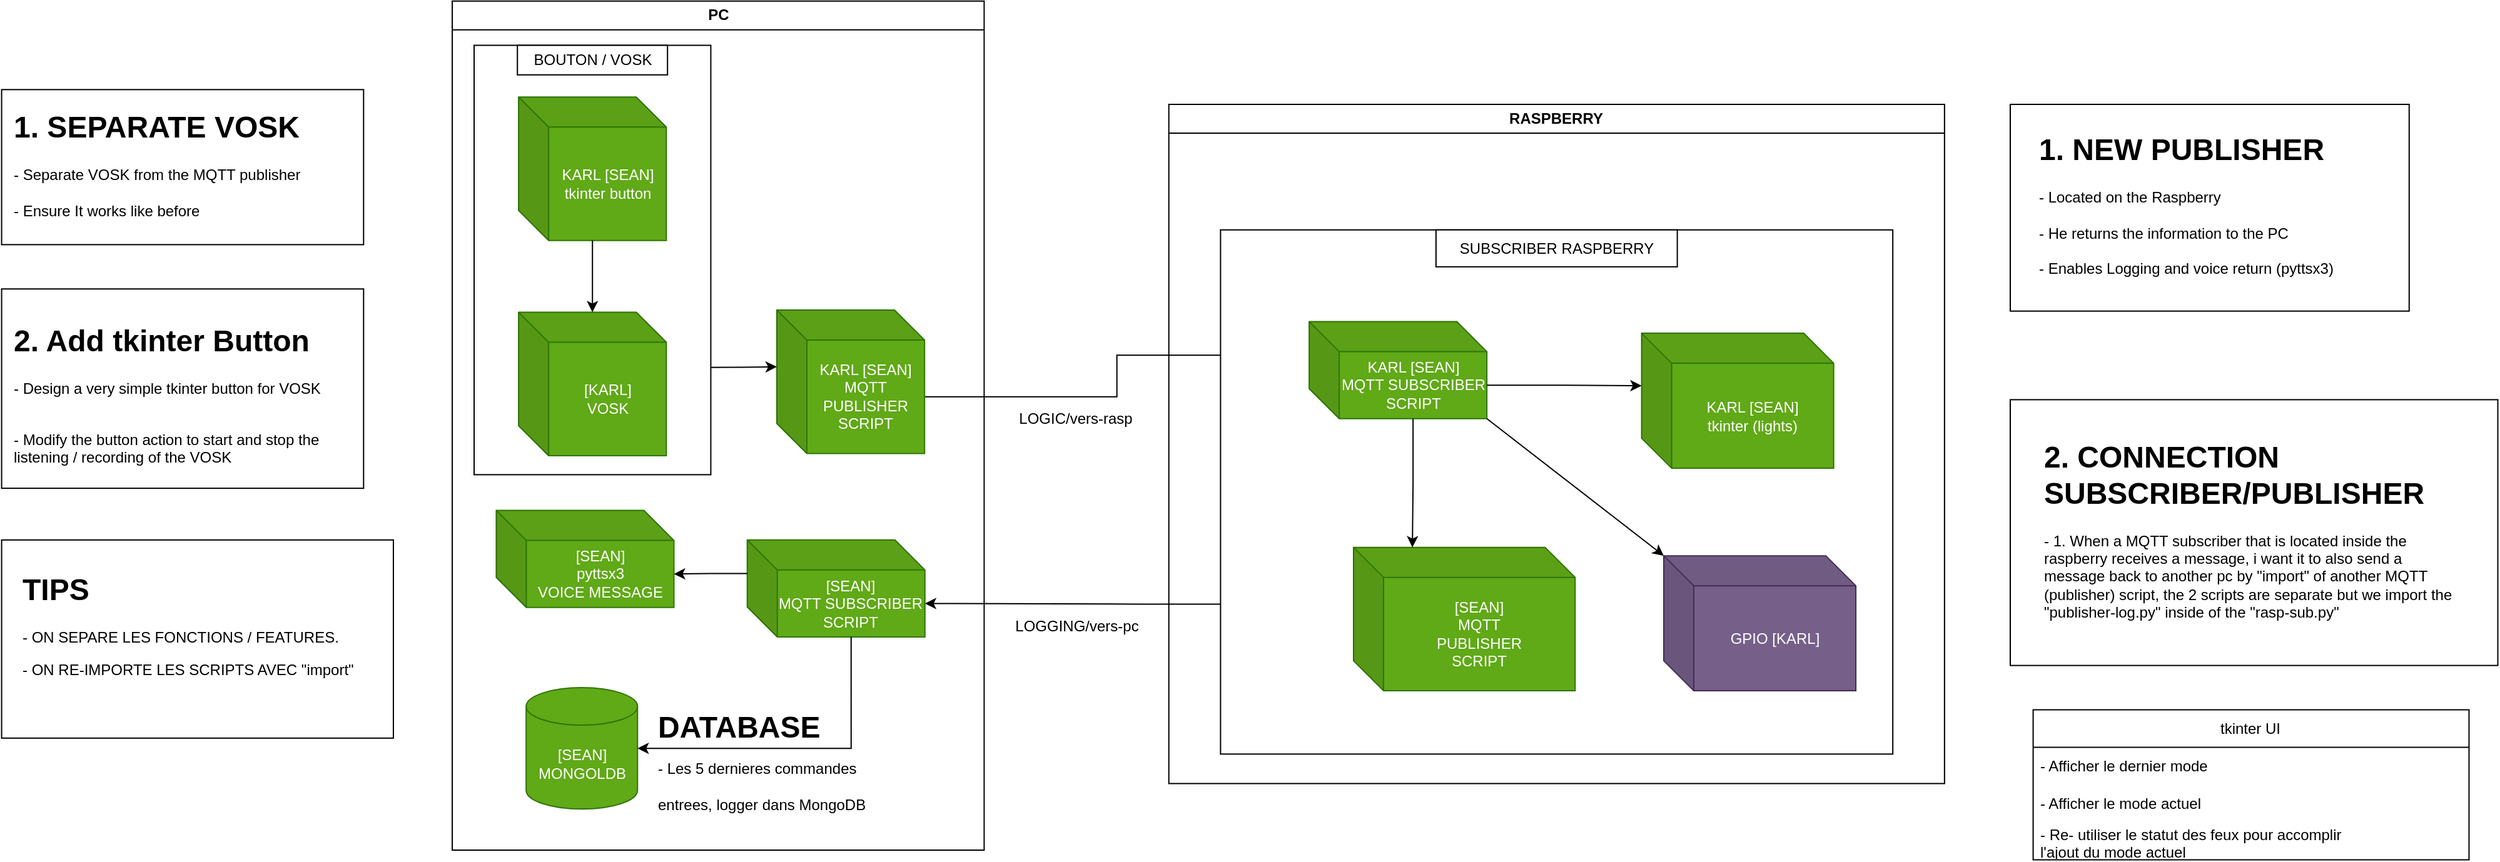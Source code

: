 <mxfile version="24.2.5" type="device">
  <diagram id="C5RBs43oDa-KdzZeNtuy" name="Page-1">
    <mxGraphModel dx="3443" dy="1555" grid="1" gridSize="5.905" guides="1" tooltips="1" connect="1" arrows="1" fold="1" page="1" pageScale="1" pageWidth="850" pageHeight="850" math="0" shadow="0">
      <root>
        <mxCell id="WIyWlLk6GJQsqaUBKTNV-0" />
        <mxCell id="WIyWlLk6GJQsqaUBKTNV-1" parent="WIyWlLk6GJQsqaUBKTNV-0" />
        <mxCell id="hmgnK0DbzaivIdMZ3h7j-31" value="" style="group" parent="WIyWlLk6GJQsqaUBKTNV-1" vertex="1" connectable="0">
          <mxGeometry x="472.45" y="330.71" width="112.2" height="30" as="geometry" />
        </mxCell>
        <mxCell id="hmgnK0DbzaivIdMZ3h7j-28" value="LOGIC/vers-rasp" style="text;html=1;align=center;verticalAlign=middle;whiteSpace=wrap;rounded=0;" parent="hmgnK0DbzaivIdMZ3h7j-31" vertex="1">
          <mxGeometry width="112.2" height="30" as="geometry" />
        </mxCell>
        <mxCell id="DlGmfW5MKYUiyRpJDy4_-11" style="edgeStyle=orthogonalEdgeStyle;rounded=0;orthogonalLoop=1;jettySize=auto;html=1;exitX=0;exitY=0;exitDx=0;exitDy=45.37;exitPerimeter=0;entryX=0;entryY=0;entryDx=142.034;entryDy=50.809;entryPerimeter=0;" parent="WIyWlLk6GJQsqaUBKTNV-1" source="DlGmfW5MKYUiyRpJDy4_-10" target="DlGmfW5MKYUiyRpJDy4_-8" edge="1">
          <mxGeometry relative="1" as="geometry" />
        </mxCell>
        <mxCell id="DlGmfW5MKYUiyRpJDy4_-17" value="" style="group" parent="WIyWlLk6GJQsqaUBKTNV-1" vertex="1" connectable="0">
          <mxGeometry x="460.63" y="496.9" width="135.83" height="30" as="geometry" />
        </mxCell>
        <mxCell id="DlGmfW5MKYUiyRpJDy4_-18" value="LOGGING/vers-pc" style="text;html=1;align=center;verticalAlign=middle;whiteSpace=wrap;rounded=0;" parent="DlGmfW5MKYUiyRpJDy4_-17" vertex="1">
          <mxGeometry width="135.83" height="30" as="geometry" />
        </mxCell>
        <mxCell id="DlGmfW5MKYUiyRpJDy4_-24" style="edgeStyle=orthogonalEdgeStyle;rounded=0;orthogonalLoop=1;jettySize=auto;html=1;exitX=0;exitY=0;exitDx=118.11;exitDy=69.37;exitPerimeter=0;entryX=0;entryY=0;entryDx=0;entryDy=26.809;entryPerimeter=0;" parent="WIyWlLk6GJQsqaUBKTNV-1" source="hmgnK0DbzaivIdMZ3h7j-9" target="hmgnK0DbzaivIdMZ3h7j-11" edge="1">
          <mxGeometry relative="1" as="geometry" />
        </mxCell>
        <mxCell id="U3eGdaipP0VV8Fm8FsTq-3" value="" style="group" vertex="1" connectable="0" parent="WIyWlLk6GJQsqaUBKTNV-1">
          <mxGeometry x="-330.71" y="82.68" width="289.37" height="124.01" as="geometry" />
        </mxCell>
        <mxCell id="U3eGdaipP0VV8Fm8FsTq-2" value="" style="rounded=0;whiteSpace=wrap;html=1;" vertex="1" parent="U3eGdaipP0VV8Fm8FsTq-3">
          <mxGeometry width="289.37" height="124.01" as="geometry" />
        </mxCell>
        <mxCell id="U3eGdaipP0VV8Fm8FsTq-1" value="&lt;h1 style=&quot;margin-top: 0px;&quot;&gt;&lt;span style=&quot;background-color: initial;&quot;&gt;1. SEPARATE VOSK&lt;/span&gt;&lt;br&gt;&lt;/h1&gt;&lt;div&gt;&lt;span style=&quot;background-color: initial;&quot;&gt;- Separate VOSK from the MQTT publisher&lt;/span&gt;&lt;/div&gt;&lt;div&gt;&lt;span style=&quot;background-color: initial;&quot;&gt;&lt;br&gt;- Ensure It works like before&lt;/span&gt;&lt;/div&gt;" style="text;html=1;whiteSpace=wrap;overflow=hidden;rounded=0;" vertex="1" parent="U3eGdaipP0VV8Fm8FsTq-3">
          <mxGeometry x="7.44" y="8.86" width="274.49" height="106.3" as="geometry" />
        </mxCell>
        <mxCell id="U3eGdaipP0VV8Fm8FsTq-4" value="" style="group" vertex="1" connectable="0" parent="WIyWlLk6GJQsqaUBKTNV-1">
          <mxGeometry x="-330.71" y="242.13" width="289.37" height="159.44" as="geometry" />
        </mxCell>
        <mxCell id="U3eGdaipP0VV8Fm8FsTq-5" value="" style="rounded=0;whiteSpace=wrap;html=1;" vertex="1" parent="U3eGdaipP0VV8Fm8FsTq-4">
          <mxGeometry width="289.37" height="159.44" as="geometry" />
        </mxCell>
        <mxCell id="U3eGdaipP0VV8Fm8FsTq-0" value="&lt;h1 style=&quot;margin-top: 0px;&quot;&gt;2. Add tkinter Button&lt;/h1&gt;&lt;p&gt;- Design a very simple tkinter button for VOSK&lt;/p&gt;&lt;p&gt;&lt;br&gt;- Modify the button action to start and stop the listening / recording of the VOSK&lt;/p&gt;" style="text;html=1;whiteSpace=wrap;overflow=hidden;rounded=0;" vertex="1" parent="U3eGdaipP0VV8Fm8FsTq-4">
          <mxGeometry x="7.44" y="20.87" width="274.49" height="117.699" as="geometry" />
        </mxCell>
        <mxCell id="U3eGdaipP0VV8Fm8FsTq-19" value="" style="group" vertex="1" connectable="0" parent="WIyWlLk6GJQsqaUBKTNV-1">
          <mxGeometry x="-330.71" y="442.91" width="313.19" height="158.5" as="geometry" />
        </mxCell>
        <mxCell id="U3eGdaipP0VV8Fm8FsTq-17" value="" style="rounded=0;whiteSpace=wrap;html=1;" vertex="1" parent="U3eGdaipP0VV8Fm8FsTq-19">
          <mxGeometry width="313.19" height="158.5" as="geometry" />
        </mxCell>
        <mxCell id="U3eGdaipP0VV8Fm8FsTq-15" value="&lt;h1 style=&quot;margin-top: 0px;&quot;&gt;TIPS&lt;/h1&gt;&lt;p&gt;- ON SEPARE LES FONCTIONS / FEATURES.&lt;/p&gt;&lt;p&gt;- ON RE-IMPORTE LES SCRIPTS AVEC &quot;import&quot;&lt;/p&gt;" style="text;html=1;whiteSpace=wrap;overflow=hidden;rounded=0;" vertex="1" parent="U3eGdaipP0VV8Fm8FsTq-19">
          <mxGeometry x="14.86" y="19.25" width="283.47" height="120" as="geometry" />
        </mxCell>
        <mxCell id="U3eGdaipP0VV8Fm8FsTq-20" value="" style="group" vertex="1" connectable="0" parent="WIyWlLk6GJQsqaUBKTNV-1">
          <mxGeometry x="602.36" y="94.49" width="620.08" height="543.3" as="geometry" />
        </mxCell>
        <mxCell id="DlGmfW5MKYUiyRpJDy4_-25" value="" style="rounded=0;whiteSpace=wrap;html=1;container=0;" parent="U3eGdaipP0VV8Fm8FsTq-20" vertex="1">
          <mxGeometry x="41.34" y="100.39" width="537.4" height="419.29" as="geometry" />
        </mxCell>
        <mxCell id="hmgnK0DbzaivIdMZ3h7j-15" value="RASPBERRY" style="swimlane;whiteSpace=wrap;html=1;container=0;" parent="U3eGdaipP0VV8Fm8FsTq-20" vertex="1">
          <mxGeometry width="620.08" height="543.3" as="geometry" />
        </mxCell>
        <mxCell id="DlGmfW5MKYUiyRpJDy4_-10" value="[SEAN]&lt;br&gt;MQTT&lt;div&gt;PUBLISHER&lt;br&gt;SCRIPT&lt;/div&gt;" style="shape=cube;whiteSpace=wrap;html=1;boundedLbl=1;backgroundOutline=1;darkOpacity=0.05;darkOpacity2=0.1;size=24;container=0;fillColor=#60a917;fontColor=#ffffff;strokeColor=#2D7600;" parent="hmgnK0DbzaivIdMZ3h7j-15" vertex="1">
          <mxGeometry x="147.64" y="354.33" width="177.16" height="114.74" as="geometry" />
        </mxCell>
        <mxCell id="DlGmfW5MKYUiyRpJDy4_-32" value="GPIO [KARL]" style="shape=cube;whiteSpace=wrap;html=1;boundedLbl=1;backgroundOutline=1;darkOpacity=0.05;darkOpacity2=0.1;size=24;fillColor=#76608a;fontColor=#ffffff;strokeColor=#432D57;container=0;" parent="hmgnK0DbzaivIdMZ3h7j-15" vertex="1">
          <mxGeometry x="395.665" y="361.075" width="153.54" height="107.99" as="geometry" />
        </mxCell>
        <mxCell id="hmgnK0DbzaivIdMZ3h7j-26" value="KARL [SEAN]&lt;br&gt;tkinter (lights)" style="shape=cube;whiteSpace=wrap;html=1;boundedLbl=1;backgroundOutline=1;darkOpacity=0.05;darkOpacity2=0.1;size=24;fillColor=#60a917;fontColor=#ffffff;strokeColor=#2D7600;container=0;" parent="U3eGdaipP0VV8Fm8FsTq-20" vertex="1">
          <mxGeometry x="377.95" y="183.07" width="153.54" height="107.99" as="geometry" />
        </mxCell>
        <mxCell id="hmgnK0DbzaivIdMZ3h7j-11" value="KARL [SEAN]&lt;br&gt;MQTT SUBSCRIBER&lt;br&gt;SCRIPT" style="shape=cube;whiteSpace=wrap;html=1;boundedLbl=1;backgroundOutline=1;darkOpacity=0.05;darkOpacity2=0.1;size=24;fillColor=#60a917;fontColor=#ffffff;strokeColor=#2D7600;container=0;" parent="U3eGdaipP0VV8Fm8FsTq-20" vertex="1">
          <mxGeometry x="112.207" y="173.791" width="142.034" height="77.618" as="geometry" />
        </mxCell>
        <mxCell id="DlGmfW5MKYUiyRpJDy4_-27" style="edgeStyle=orthogonalEdgeStyle;rounded=0;orthogonalLoop=1;jettySize=auto;html=1;exitX=0;exitY=0;exitDx=142.034;exitDy=50.809;exitPerimeter=0;entryX=0;entryY=0;entryDx=0;entryDy=41.995;entryPerimeter=0;" parent="U3eGdaipP0VV8Fm8FsTq-20" source="hmgnK0DbzaivIdMZ3h7j-11" target="hmgnK0DbzaivIdMZ3h7j-26" edge="1">
          <mxGeometry relative="1" as="geometry" />
        </mxCell>
        <mxCell id="DlGmfW5MKYUiyRpJDy4_-29" style="edgeStyle=orthogonalEdgeStyle;rounded=0;orthogonalLoop=1;jettySize=auto;html=1;exitX=0;exitY=0;exitDx=83.017;exitDy=77.618;exitPerimeter=0;entryX=0;entryY=0;entryDx=47.055;entryDy=0;entryPerimeter=0;" parent="U3eGdaipP0VV8Fm8FsTq-20" source="hmgnK0DbzaivIdMZ3h7j-11" target="DlGmfW5MKYUiyRpJDy4_-10" edge="1">
          <mxGeometry relative="1" as="geometry" />
        </mxCell>
        <mxCell id="DlGmfW5MKYUiyRpJDy4_-34" style="rounded=0;orthogonalLoop=1;jettySize=auto;html=1;exitX=1;exitY=1;exitDx=0;exitDy=0;exitPerimeter=0;entryX=0;entryY=0;entryDx=0;entryDy=0;entryPerimeter=0;" parent="U3eGdaipP0VV8Fm8FsTq-20" source="hmgnK0DbzaivIdMZ3h7j-11" target="DlGmfW5MKYUiyRpJDy4_-32" edge="1">
          <mxGeometry relative="1" as="geometry" />
        </mxCell>
        <mxCell id="U3eGdaipP0VV8Fm8FsTq-10" value="SUBSCRIBER RASPBERRY" style="rounded=0;whiteSpace=wrap;html=1;container=0;" vertex="1" parent="U3eGdaipP0VV8Fm8FsTq-20">
          <mxGeometry x="213.6" y="100.39" width="192.87" height="29.53" as="geometry" />
        </mxCell>
        <mxCell id="U3eGdaipP0VV8Fm8FsTq-21" value="" style="group" vertex="1" connectable="0" parent="WIyWlLk6GJQsqaUBKTNV-1">
          <mxGeometry x="29.53" y="11.82" width="425.2" height="679.12" as="geometry" />
        </mxCell>
        <mxCell id="hmgnK0DbzaivIdMZ3h7j-12" value="PC" style="swimlane;whiteSpace=wrap;html=1;startSize=23;container=0;" parent="U3eGdaipP0VV8Fm8FsTq-21" vertex="1">
          <mxGeometry width="425.2" height="679.12" as="geometry" />
        </mxCell>
        <mxCell id="hmgnK0DbzaivIdMZ3h7j-9" value="KARL [SEAN]&lt;br&gt;MQTT&lt;div&gt;PUBLISHER&lt;br&gt;SCRIPT&lt;/div&gt;" style="shape=cube;whiteSpace=wrap;html=1;boundedLbl=1;backgroundOutline=1;darkOpacity=0.05;darkOpacity2=0.1;size=24;container=0;fillColor=#60a917;fontColor=#ffffff;strokeColor=#2D7600;" parent="U3eGdaipP0VV8Fm8FsTq-21" vertex="1">
          <mxGeometry x="259.466" y="247.184" width="118.11" height="114.739" as="geometry" />
        </mxCell>
        <mxCell id="DlGmfW5MKYUiyRpJDy4_-8" value="[SEAN]&lt;br&gt;MQTT SUBSCRIBER&lt;br&gt;SCRIPT" style="shape=cube;whiteSpace=wrap;html=1;boundedLbl=1;backgroundOutline=1;darkOpacity=0.05;darkOpacity2=0.1;size=24;fillColor=#60a917;strokeColor=#2D7600;fontColor=#ffffff;container=0;" parent="U3eGdaipP0VV8Fm8FsTq-21" vertex="1">
          <mxGeometry x="235.833" y="431.096" width="142.034" height="77.618" as="geometry" />
        </mxCell>
        <mxCell id="DlGmfW5MKYUiyRpJDy4_-12" value="[SEAN]&lt;br&gt;pyttsx3&lt;br&gt;VOICE MESSAGE" style="shape=cube;whiteSpace=wrap;html=1;boundedLbl=1;backgroundOutline=1;darkOpacity=0.05;darkOpacity2=0.1;size=24;fillColor=#60a917;strokeColor=#2D7600;container=0;fontColor=#ffffff;" parent="U3eGdaipP0VV8Fm8FsTq-21" vertex="1">
          <mxGeometry x="35.188" y="407.467" width="142.034" height="77.618" as="geometry" />
        </mxCell>
        <mxCell id="DlGmfW5MKYUiyRpJDy4_-13" style="edgeStyle=orthogonalEdgeStyle;rounded=0;orthogonalLoop=1;jettySize=auto;html=1;exitX=0;exitY=0;exitDx=0;exitDy=26.809;exitPerimeter=0;entryX=0;entryY=0;entryDx=142.034;entryDy=50.809;entryPerimeter=0;" parent="U3eGdaipP0VV8Fm8FsTq-21" source="DlGmfW5MKYUiyRpJDy4_-8" target="DlGmfW5MKYUiyRpJDy4_-12" edge="1">
          <mxGeometry relative="1" as="geometry" />
        </mxCell>
        <mxCell id="DlGmfW5MKYUiyRpJDy4_-16" style="edgeStyle=orthogonalEdgeStyle;rounded=0;orthogonalLoop=1;jettySize=auto;html=1;exitX=0;exitY=0;exitDx=83.017;exitDy=77.618;exitPerimeter=0;entryX=1;entryY=0.5;entryDx=0;entryDy=0;entryPerimeter=0;" parent="U3eGdaipP0VV8Fm8FsTq-21" source="DlGmfW5MKYUiyRpJDy4_-8" target="hmgnK0DbzaivIdMZ3h7j-17" edge="1">
          <mxGeometry relative="1" as="geometry" />
        </mxCell>
        <mxCell id="DlGmfW5MKYUiyRpJDy4_-23" value="" style="rounded=0;whiteSpace=wrap;html=1;container=0;" parent="U3eGdaipP0VV8Fm8FsTq-21" vertex="1">
          <mxGeometry x="17.47" y="35.43" width="189.22" height="343.45" as="geometry" />
        </mxCell>
        <mxCell id="hmgnK0DbzaivIdMZ3h7j-8" value="[KARL]&lt;br&gt;VOSK" style="shape=cube;whiteSpace=wrap;html=1;boundedLbl=1;backgroundOutline=1;darkOpacity=0.05;darkOpacity2=0.1;size=24;container=0;fillColor=#60a917;fontColor=#ffffff;strokeColor=#2D7600;" parent="U3eGdaipP0VV8Fm8FsTq-21" vertex="1">
          <mxGeometry x="53.02" y="248.944" width="118.11" height="114.739" as="geometry" />
        </mxCell>
        <mxCell id="hmgnK0DbzaivIdMZ3h7j-22" value="KARL [SEAN]&lt;br&gt;tkinter button" style="shape=cube;whiteSpace=wrap;html=1;boundedLbl=1;backgroundOutline=1;darkOpacity=0.05;darkOpacity2=0.1;size=24;container=0;fillColor=#60a917;fontColor=#ffffff;strokeColor=#2D7600;" parent="U3eGdaipP0VV8Fm8FsTq-21" vertex="1">
          <mxGeometry x="53.021" y="76.766" width="118.11" height="114.739" as="geometry" />
        </mxCell>
        <mxCell id="DlGmfW5MKYUiyRpJDy4_-14" value="" style="edgeStyle=orthogonalEdgeStyle;rounded=0;orthogonalLoop=1;jettySize=auto;html=1;" parent="U3eGdaipP0VV8Fm8FsTq-21" source="hmgnK0DbzaivIdMZ3h7j-22" target="hmgnK0DbzaivIdMZ3h7j-8" edge="1">
          <mxGeometry relative="1" as="geometry" />
        </mxCell>
        <mxCell id="U3eGdaipP0VV8Fm8FsTq-12" style="edgeStyle=orthogonalEdgeStyle;rounded=0;orthogonalLoop=1;jettySize=auto;html=1;exitX=1;exitY=0.75;exitDx=0;exitDy=0;entryX=0;entryY=0;entryDx=0;entryDy=45.37;entryPerimeter=0;" edge="1" parent="U3eGdaipP0VV8Fm8FsTq-21" source="DlGmfW5MKYUiyRpJDy4_-23" target="hmgnK0DbzaivIdMZ3h7j-9">
          <mxGeometry relative="1" as="geometry" />
        </mxCell>
        <mxCell id="U3eGdaipP0VV8Fm8FsTq-13" value="BOUTON / VOSK" style="rounded=0;whiteSpace=wrap;html=1;container=0;" vertex="1" parent="U3eGdaipP0VV8Fm8FsTq-21">
          <mxGeometry x="52.08" y="35.43" width="120" height="23.63" as="geometry" />
        </mxCell>
        <mxCell id="hmgnK0DbzaivIdMZ3h7j-17" value="[SEAN]&lt;br&gt;MONGOLDB" style="shape=cylinder3;whiteSpace=wrap;html=1;boundedLbl=1;backgroundOutline=1;size=15;fillColor=#60a917;fontColor=#ffffff;strokeColor=#2D7600;container=0;" parent="U3eGdaipP0VV8Fm8FsTq-21" vertex="1">
          <mxGeometry x="59.05" y="549.207" width="89.05" height="97.144" as="geometry" />
        </mxCell>
        <mxCell id="hmgnK0DbzaivIdMZ3h7j-32" value="&lt;h1 style=&quot;margin-top: 0px;&quot;&gt;&lt;span style=&quot;background-color: initial;&quot;&gt;DATABASE&lt;span style=&quot;font-size: 12px; font-weight: 400;&quot;&gt;&lt;br&gt;&lt;/span&gt;&lt;/span&gt;&lt;span style=&quot;font-size: 12px; font-weight: 400;&quot;&gt;- Les 5 dernieres commandes entrees, logger dans MongoDB&lt;/span&gt;&lt;/h1&gt;" style="text;html=1;whiteSpace=wrap;overflow=hidden;rounded=0;container=0;" parent="U3eGdaipP0VV8Fm8FsTq-21" vertex="1">
          <mxGeometry x="162.48" y="560.16" width="183.07" height="106.29" as="geometry" />
        </mxCell>
        <mxCell id="U3eGdaipP0VV8Fm8FsTq-23" value="" style="group" vertex="1" connectable="0" parent="WIyWlLk6GJQsqaUBKTNV-1">
          <mxGeometry x="1275" y="330.71" width="389.76" height="212.6" as="geometry" />
        </mxCell>
        <mxCell id="U3eGdaipP0VV8Fm8FsTq-24" value="" style="rounded=0;whiteSpace=wrap;html=1;" vertex="1" parent="U3eGdaipP0VV8Fm8FsTq-23">
          <mxGeometry width="389.76" height="212.6" as="geometry" />
        </mxCell>
        <mxCell id="U3eGdaipP0VV8Fm8FsTq-25" value="&lt;h1 style=&quot;margin-top: 0px;&quot;&gt;&lt;span style=&quot;background-color: initial;&quot;&gt;2. CONNECTION SUBSCRIBER/PUBLISHER&lt;/span&gt;&lt;br&gt;&lt;/h1&gt;&lt;div&gt;- 1. When a MQTT subscriber that is located inside the raspberry receives a message, i want it to also send a message back to another pc by &quot;import&quot; of another MQTT (publisher) script, the 2 scripts are separate but we import the &quot;publisher-log.py&quot; inside of the &quot;rasp-sub.py&quot;&lt;/div&gt;" style="text;html=1;whiteSpace=wrap;overflow=hidden;rounded=0;" vertex="1" parent="U3eGdaipP0VV8Fm8FsTq-23">
          <mxGeometry x="25.251" y="25.64" width="339.245" height="161.32" as="geometry" />
        </mxCell>
        <mxCell id="U3eGdaipP0VV8Fm8FsTq-27" value="tkinter UI" style="swimlane;fontStyle=0;childLayout=stackLayout;horizontal=1;startSize=30;horizontalStack=0;resizeParent=1;resizeParentMax=0;resizeLast=0;collapsible=1;marginBottom=0;whiteSpace=wrap;html=1;" vertex="1" parent="WIyWlLk6GJQsqaUBKTNV-1">
          <mxGeometry x="1293.3" y="578.74" width="348.43" height="120" as="geometry" />
        </mxCell>
        <mxCell id="U3eGdaipP0VV8Fm8FsTq-28" value="- Afficher le dernier mode" style="text;strokeColor=none;fillColor=none;align=left;verticalAlign=middle;spacingLeft=4;spacingRight=4;overflow=hidden;points=[[0,0.5],[1,0.5]];portConstraint=eastwest;rotatable=0;whiteSpace=wrap;html=1;" vertex="1" parent="U3eGdaipP0VV8Fm8FsTq-27">
          <mxGeometry y="30" width="348.43" height="30" as="geometry" />
        </mxCell>
        <mxCell id="U3eGdaipP0VV8Fm8FsTq-30" value="- Afficher le mode actuel" style="text;strokeColor=none;fillColor=none;align=left;verticalAlign=middle;spacingLeft=4;spacingRight=4;overflow=hidden;points=[[0,0.5],[1,0.5]];portConstraint=eastwest;rotatable=0;whiteSpace=wrap;html=1;" vertex="1" parent="U3eGdaipP0VV8Fm8FsTq-27">
          <mxGeometry y="60" width="348.43" height="30" as="geometry" />
        </mxCell>
        <mxCell id="U3eGdaipP0VV8Fm8FsTq-31" value="- Re- utiliser le statut des feux pour accomplir&lt;br&gt;l&#39;ajout du mode actuel" style="text;strokeColor=none;fillColor=none;align=left;verticalAlign=middle;spacingLeft=4;spacingRight=4;overflow=hidden;points=[[0,0.5],[1,0.5]];portConstraint=eastwest;rotatable=0;whiteSpace=wrap;html=1;" vertex="1" parent="U3eGdaipP0VV8Fm8FsTq-27">
          <mxGeometry y="90" width="348.43" height="30" as="geometry" />
        </mxCell>
        <mxCell id="U3eGdaipP0VV8Fm8FsTq-32" value="" style="group" vertex="1" connectable="0" parent="WIyWlLk6GJQsqaUBKTNV-1">
          <mxGeometry x="1275" y="94.49" width="318.89" height="165.35" as="geometry" />
        </mxCell>
        <mxCell id="U3eGdaipP0VV8Fm8FsTq-8" value="" style="rounded=0;whiteSpace=wrap;html=1;" vertex="1" parent="U3eGdaipP0VV8Fm8FsTq-32">
          <mxGeometry width="318.89" height="165.35" as="geometry" />
        </mxCell>
        <mxCell id="U3eGdaipP0VV8Fm8FsTq-7" value="&lt;h1 style=&quot;margin-top: 0px;&quot;&gt;&lt;span style=&quot;background-color: initial;&quot;&gt;1. NEW PUBLISHER&lt;/span&gt;&lt;br&gt;&lt;/h1&gt;&lt;div&gt;- Located on the Raspberry&lt;/div&gt;&lt;div&gt;&lt;br&gt;&lt;/div&gt;&lt;div&gt;- He returns the information to the PC&lt;/div&gt;&lt;div&gt;&lt;span style=&quot;background-color: initial;&quot;&gt;&lt;br&gt;&lt;/span&gt;&lt;/div&gt;&lt;div&gt;&lt;span style=&quot;background-color: initial;&quot;&gt;- Enables Logging and voice return (pyttsx3)&lt;/span&gt;&lt;/div&gt;" style="text;html=1;whiteSpace=wrap;overflow=hidden;rounded=0;" vertex="1" parent="U3eGdaipP0VV8Fm8FsTq-32">
          <mxGeometry x="20.67" y="15.77" width="277.56" height="133.81" as="geometry" />
        </mxCell>
      </root>
    </mxGraphModel>
  </diagram>
</mxfile>
